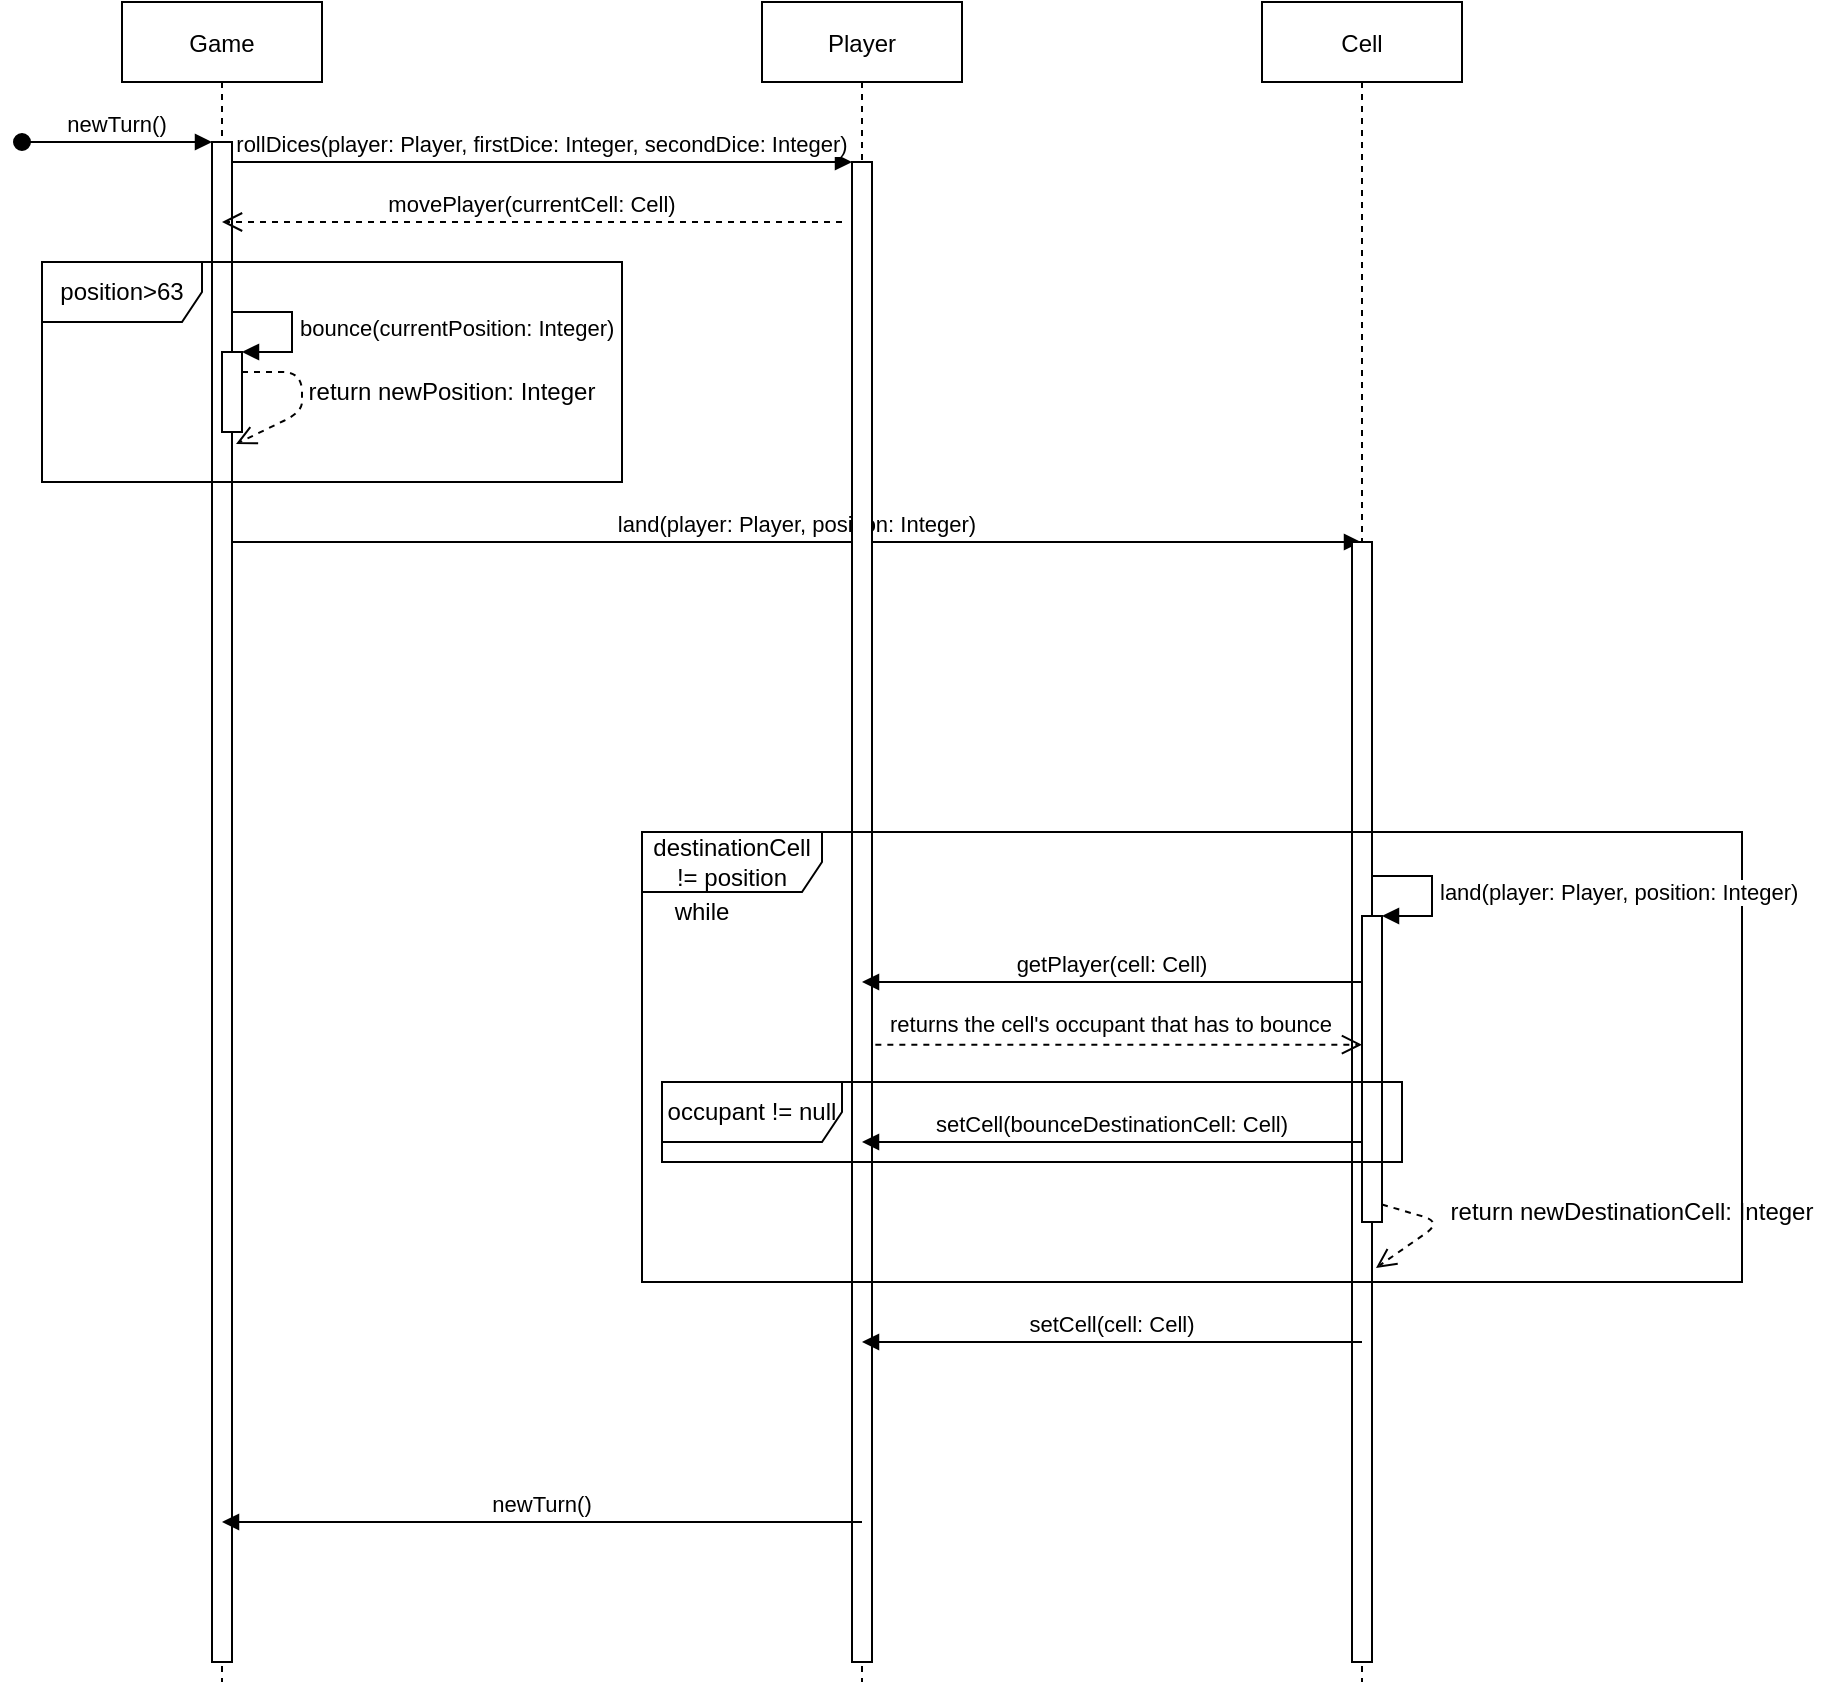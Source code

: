<mxfile version="20.6.2" type="device"><diagram id="kgpKYQtTHZ0yAKxKKP6v" name="Page-1"><mxGraphModel dx="782" dy="444" grid="1" gridSize="10" guides="1" tooltips="1" connect="1" arrows="1" fold="1" page="1" pageScale="1" pageWidth="850" pageHeight="1100" math="0" shadow="0"><root><mxCell id="0"/><mxCell id="1" parent="0"/><mxCell id="3nuBFxr9cyL0pnOWT2aG-1" value="Game" style="shape=umlLifeline;perimeter=lifelinePerimeter;container=1;collapsible=0;recursiveResize=0;rounded=0;shadow=0;strokeWidth=1;" parent="1" vertex="1"><mxGeometry x="170" y="80" width="100" height="840" as="geometry"/></mxCell><mxCell id="3nuBFxr9cyL0pnOWT2aG-2" value="" style="points=[];perimeter=orthogonalPerimeter;rounded=0;shadow=0;strokeWidth=1;" parent="3nuBFxr9cyL0pnOWT2aG-1" vertex="1"><mxGeometry x="45" y="70" width="10" height="760" as="geometry"/></mxCell><mxCell id="3nuBFxr9cyL0pnOWT2aG-3" value="newTurn()" style="verticalAlign=bottom;startArrow=oval;endArrow=block;startSize=8;shadow=0;strokeWidth=1;" parent="3nuBFxr9cyL0pnOWT2aG-1" target="3nuBFxr9cyL0pnOWT2aG-2" edge="1"><mxGeometry relative="1" as="geometry"><mxPoint x="-50" y="70" as="sourcePoint"/></mxGeometry></mxCell><mxCell id="9mpmSiUfcvfMqGzvYrur-14" value="land(player: Player, position: Integer)" style="verticalAlign=bottom;endArrow=block;shadow=0;strokeWidth=1;" edge="1" parent="3nuBFxr9cyL0pnOWT2aG-1" target="9mpmSiUfcvfMqGzvYrur-12"><mxGeometry relative="1" as="geometry"><mxPoint x="55" y="270.0" as="sourcePoint"/><mxPoint x="365" y="270.0" as="targetPoint"/></mxGeometry></mxCell><mxCell id="3nuBFxr9cyL0pnOWT2aG-5" value="Player" style="shape=umlLifeline;perimeter=lifelinePerimeter;container=1;collapsible=0;recursiveResize=0;rounded=0;shadow=0;strokeWidth=1;" parent="1" vertex="1"><mxGeometry x="490" y="80" width="100" height="840" as="geometry"/></mxCell><mxCell id="3nuBFxr9cyL0pnOWT2aG-6" value="" style="points=[];perimeter=orthogonalPerimeter;rounded=0;shadow=0;strokeWidth=1;" parent="3nuBFxr9cyL0pnOWT2aG-5" vertex="1"><mxGeometry x="45" y="80" width="10" height="750" as="geometry"/></mxCell><mxCell id="3nuBFxr9cyL0pnOWT2aG-8" value="rollDices(player: Player, firstDice: Integer, secondDice: Integer)" style="verticalAlign=bottom;endArrow=block;entryX=0;entryY=0;shadow=0;strokeWidth=1;" parent="1" source="3nuBFxr9cyL0pnOWT2aG-2" target="3nuBFxr9cyL0pnOWT2aG-6" edge="1"><mxGeometry relative="1" as="geometry"><mxPoint x="275" y="160" as="sourcePoint"/></mxGeometry></mxCell><mxCell id="9mpmSiUfcvfMqGzvYrur-2" value="movePlayer(currentCell: Cell)" style="verticalAlign=bottom;endArrow=open;dashed=1;endSize=8;exitX=0;exitY=0.95;shadow=0;strokeWidth=1;" edge="1" parent="1"><mxGeometry relative="1" as="geometry"><mxPoint x="220" y="190.0" as="targetPoint"/><mxPoint x="530" y="190.0" as="sourcePoint"/></mxGeometry></mxCell><mxCell id="9mpmSiUfcvfMqGzvYrur-3" value="position&amp;gt;63" style="shape=umlFrame;whiteSpace=wrap;html=1;width=80;height=30;" vertex="1" parent="1"><mxGeometry x="130" y="210" width="290" height="110" as="geometry"/></mxCell><mxCell id="9mpmSiUfcvfMqGzvYrur-7" value="" style="html=1;points=[];perimeter=orthogonalPerimeter;" vertex="1" parent="1"><mxGeometry x="220" y="255" width="10" height="40" as="geometry"/></mxCell><mxCell id="9mpmSiUfcvfMqGzvYrur-8" value="bounce(currentPosition: Integer)" style="edgeStyle=orthogonalEdgeStyle;html=1;align=left;spacingLeft=2;endArrow=block;rounded=0;entryX=1;entryY=0;" edge="1" target="9mpmSiUfcvfMqGzvYrur-7" parent="1"><mxGeometry relative="1" as="geometry"><mxPoint x="225" y="235" as="sourcePoint"/><Array as="points"><mxPoint x="255" y="235"/></Array></mxGeometry></mxCell><mxCell id="9mpmSiUfcvfMqGzvYrur-9" value="" style="verticalAlign=bottom;endArrow=open;dashed=1;endSize=8;shadow=0;strokeWidth=1;entryX=0.7;entryY=1.15;entryDx=0;entryDy=0;entryPerimeter=0;" edge="1" parent="1" source="9mpmSiUfcvfMqGzvYrur-7" target="9mpmSiUfcvfMqGzvYrur-7"><mxGeometry x="0.166" y="80" relative="1" as="geometry"><mxPoint x="65" y="319.0" as="targetPoint"/><mxPoint x="375" y="319.0" as="sourcePoint"/><Array as="points"><mxPoint x="260" y="275"/></Array><mxPoint as="offset"/></mxGeometry></mxCell><mxCell id="9mpmSiUfcvfMqGzvYrur-11" value="return newPosition: Integer" style="text;html=1;strokeColor=none;fillColor=none;align=center;verticalAlign=middle;whiteSpace=wrap;rounded=0;" vertex="1" parent="1"><mxGeometry x="260" y="260" width="150" height="30" as="geometry"/></mxCell><mxCell id="9mpmSiUfcvfMqGzvYrur-12" value="Cell" style="shape=umlLifeline;perimeter=lifelinePerimeter;container=1;collapsible=0;recursiveResize=0;rounded=0;shadow=0;strokeWidth=1;" vertex="1" parent="1"><mxGeometry x="740" y="80" width="100" height="840" as="geometry"/></mxCell><mxCell id="9mpmSiUfcvfMqGzvYrur-13" value="" style="points=[];perimeter=orthogonalPerimeter;rounded=0;shadow=0;strokeWidth=1;" vertex="1" parent="9mpmSiUfcvfMqGzvYrur-12"><mxGeometry x="45" y="270" width="10" height="560" as="geometry"/></mxCell><mxCell id="9mpmSiUfcvfMqGzvYrur-16" value="destinationCell != position" style="shape=umlFrame;whiteSpace=wrap;html=1;width=90;height=30;" vertex="1" parent="1"><mxGeometry x="430" y="495" width="550" height="225" as="geometry"/></mxCell><mxCell id="9mpmSiUfcvfMqGzvYrur-17" value="while" style="text;html=1;strokeColor=none;fillColor=none;align=center;verticalAlign=middle;whiteSpace=wrap;rounded=0;" vertex="1" parent="1"><mxGeometry x="430" y="520" width="60" height="30" as="geometry"/></mxCell><mxCell id="9mpmSiUfcvfMqGzvYrur-18" value="" style="html=1;points=[];perimeter=orthogonalPerimeter;" vertex="1" parent="1"><mxGeometry x="790" y="537" width="10" height="153" as="geometry"/></mxCell><mxCell id="9mpmSiUfcvfMqGzvYrur-19" value="land(player: Player, position: Integer)" style="edgeStyle=orthogonalEdgeStyle;html=1;align=left;spacingLeft=2;endArrow=block;rounded=0;entryX=1;entryY=0;" edge="1" parent="1" target="9mpmSiUfcvfMqGzvYrur-18"><mxGeometry relative="1" as="geometry"><mxPoint x="795" y="517" as="sourcePoint"/><Array as="points"><mxPoint x="825" y="517"/></Array></mxGeometry></mxCell><mxCell id="9mpmSiUfcvfMqGzvYrur-20" value="" style="verticalAlign=bottom;endArrow=open;dashed=1;endSize=8;shadow=0;strokeWidth=1;entryX=0.7;entryY=1.15;entryDx=0;entryDy=0;entryPerimeter=0;exitX=1;exitY=0.943;exitDx=0;exitDy=0;exitPerimeter=0;" edge="1" parent="1" source="9mpmSiUfcvfMqGzvYrur-18" target="9mpmSiUfcvfMqGzvYrur-18"><mxGeometry x="0.166" y="80" relative="1" as="geometry"><mxPoint x="635" y="601.0" as="targetPoint"/><mxPoint x="945" y="601.0" as="sourcePoint"/><Array as="points"><mxPoint x="830" y="690"/></Array><mxPoint as="offset"/></mxGeometry></mxCell><mxCell id="9mpmSiUfcvfMqGzvYrur-21" value="return newDestinationCell: Integer" style="text;html=1;strokeColor=none;fillColor=none;align=center;verticalAlign=middle;whiteSpace=wrap;rounded=0;" vertex="1" parent="1"><mxGeometry x="830" y="670" width="190" height="30" as="geometry"/></mxCell><mxCell id="9mpmSiUfcvfMqGzvYrur-31" value="getPlayer(cell: Cell)" style="verticalAlign=bottom;endArrow=block;shadow=0;strokeWidth=1;" edge="1" parent="1" source="9mpmSiUfcvfMqGzvYrur-18"><mxGeometry relative="1" as="geometry"><mxPoint x="674.5" y="565.0" as="sourcePoint"/><mxPoint x="540" y="570" as="targetPoint"/></mxGeometry></mxCell><mxCell id="9mpmSiUfcvfMqGzvYrur-32" value="returns the cell's occupant that has to bounce" style="html=1;verticalAlign=bottom;endArrow=open;dashed=1;endSize=8;rounded=0;exitX=1.167;exitY=0.842;exitDx=0;exitDy=0;exitPerimeter=0;" edge="1" parent="1" target="9mpmSiUfcvfMqGzvYrur-18"><mxGeometry x="-0.035" y="1" relative="1" as="geometry"><mxPoint x="546.67" y="601.34" as="sourcePoint"/><mxPoint x="740" y="600.0" as="targetPoint"/><Array as="points"/><mxPoint as="offset"/></mxGeometry></mxCell><mxCell id="9mpmSiUfcvfMqGzvYrur-33" value="setCell(bounceDestinationCell: Cell)" style="verticalAlign=bottom;endArrow=block;shadow=0;strokeWidth=1;" edge="1" parent="1" source="9mpmSiUfcvfMqGzvYrur-18"><mxGeometry relative="1" as="geometry"><mxPoint x="740" y="650" as="sourcePoint"/><mxPoint x="540" y="650" as="targetPoint"/></mxGeometry></mxCell><mxCell id="9mpmSiUfcvfMqGzvYrur-35" value="occupant != null" style="shape=umlFrame;whiteSpace=wrap;html=1;width=90;height=30;" vertex="1" parent="1"><mxGeometry x="440" y="620" width="370" height="40" as="geometry"/></mxCell><mxCell id="9mpmSiUfcvfMqGzvYrur-39" value="setCell(cell: Cell)" style="verticalAlign=bottom;endArrow=block;shadow=0;strokeWidth=1;" edge="1" parent="1"><mxGeometry relative="1" as="geometry"><mxPoint x="790" y="750" as="sourcePoint"/><mxPoint x="540" y="750" as="targetPoint"/></mxGeometry></mxCell><mxCell id="9mpmSiUfcvfMqGzvYrur-42" value="newTurn()" style="verticalAlign=bottom;endArrow=block;shadow=0;strokeWidth=1;" edge="1" parent="1" target="3nuBFxr9cyL0pnOWT2aG-1"><mxGeometry relative="1" as="geometry"><mxPoint x="540" y="840" as="sourcePoint"/><mxPoint x="290" y="840" as="targetPoint"/></mxGeometry></mxCell></root></mxGraphModel></diagram></mxfile>